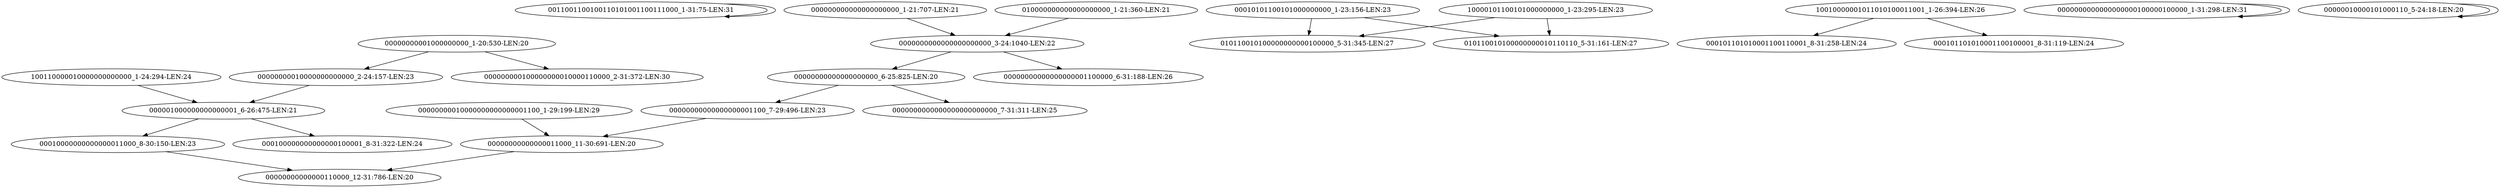 digraph G {
    "0011001100100110101001100111000_1-31:75-LEN:31" -> "0011001100100110101001100111000_1-31:75-LEN:31";
    "100110000010000000000000_1-24:294-LEN:24" -> "000001000000000000001_6-26:475-LEN:21";
    "000001000000000000001_6-26:475-LEN:21" -> "00010000000000000011000_8-30:150-LEN:23";
    "000001000000000000001_6-26:475-LEN:21" -> "000100000000000000100001_8-31:322-LEN:24";
    "00000000010000000000000_2-24:157-LEN:23" -> "000001000000000000001_6-26:475-LEN:21";
    "00000000010000000000000001100_1-29:199-LEN:29" -> "00000000000000011000_11-30:691-LEN:20";
    "0000000000000000000000_3-24:1040-LEN:22" -> "00000000000000000001100000_6-31:188-LEN:26";
    "0000000000000000000000_3-24:1040-LEN:22" -> "00000000000000000000_6-25:825-LEN:20";
    "00010101100101000000000_1-23:156-LEN:23" -> "010110010100000000000100000_5-31:345-LEN:27";
    "00010101100101000000000_1-23:156-LEN:23" -> "010110010100000000010110110_5-31:161-LEN:27";
    "10010000001011010100011001_1-26:394-LEN:26" -> "000101101010001100110001_8-31:258-LEN:24";
    "10010000001011010100011001_1-26:394-LEN:26" -> "000101101010001100100001_8-31:119-LEN:24";
    "0000000000000000000100000100000_1-31:298-LEN:31" -> "0000000000000000000100000100000_1-31:298-LEN:31";
    "00000000000000000000_6-25:825-LEN:20" -> "0000000000000000000000000_7-31:311-LEN:25";
    "00000000000000000000_6-25:825-LEN:20" -> "00000000000000000001100_7-29:496-LEN:23";
    "00010000000000000011000_8-30:150-LEN:23" -> "00000000000000110000_12-31:786-LEN:20";
    "000000000000000000000_1-21:707-LEN:21" -> "0000000000000000000000_3-24:1040-LEN:22";
    "00000000000000011000_11-30:691-LEN:20" -> "00000000000000110000_12-31:786-LEN:20";
    "00000000001000000000_1-20:530-LEN:20" -> "00000000010000000000000_2-24:157-LEN:23";
    "00000000001000000000_1-20:530-LEN:20" -> "000000000100000000010000110000_2-31:372-LEN:30";
    "00000000000000000001100_7-29:496-LEN:23" -> "00000000000000011000_11-30:691-LEN:20";
    "010000000000000000000_1-21:360-LEN:21" -> "0000000000000000000000_3-24:1040-LEN:22";
    "00000010000101000110_5-24:18-LEN:20" -> "00000010000101000110_5-24:18-LEN:20";
    "10000101100101000000000_1-23:295-LEN:23" -> "010110010100000000000100000_5-31:345-LEN:27";
    "10000101100101000000000_1-23:295-LEN:23" -> "010110010100000000010110110_5-31:161-LEN:27";
}
